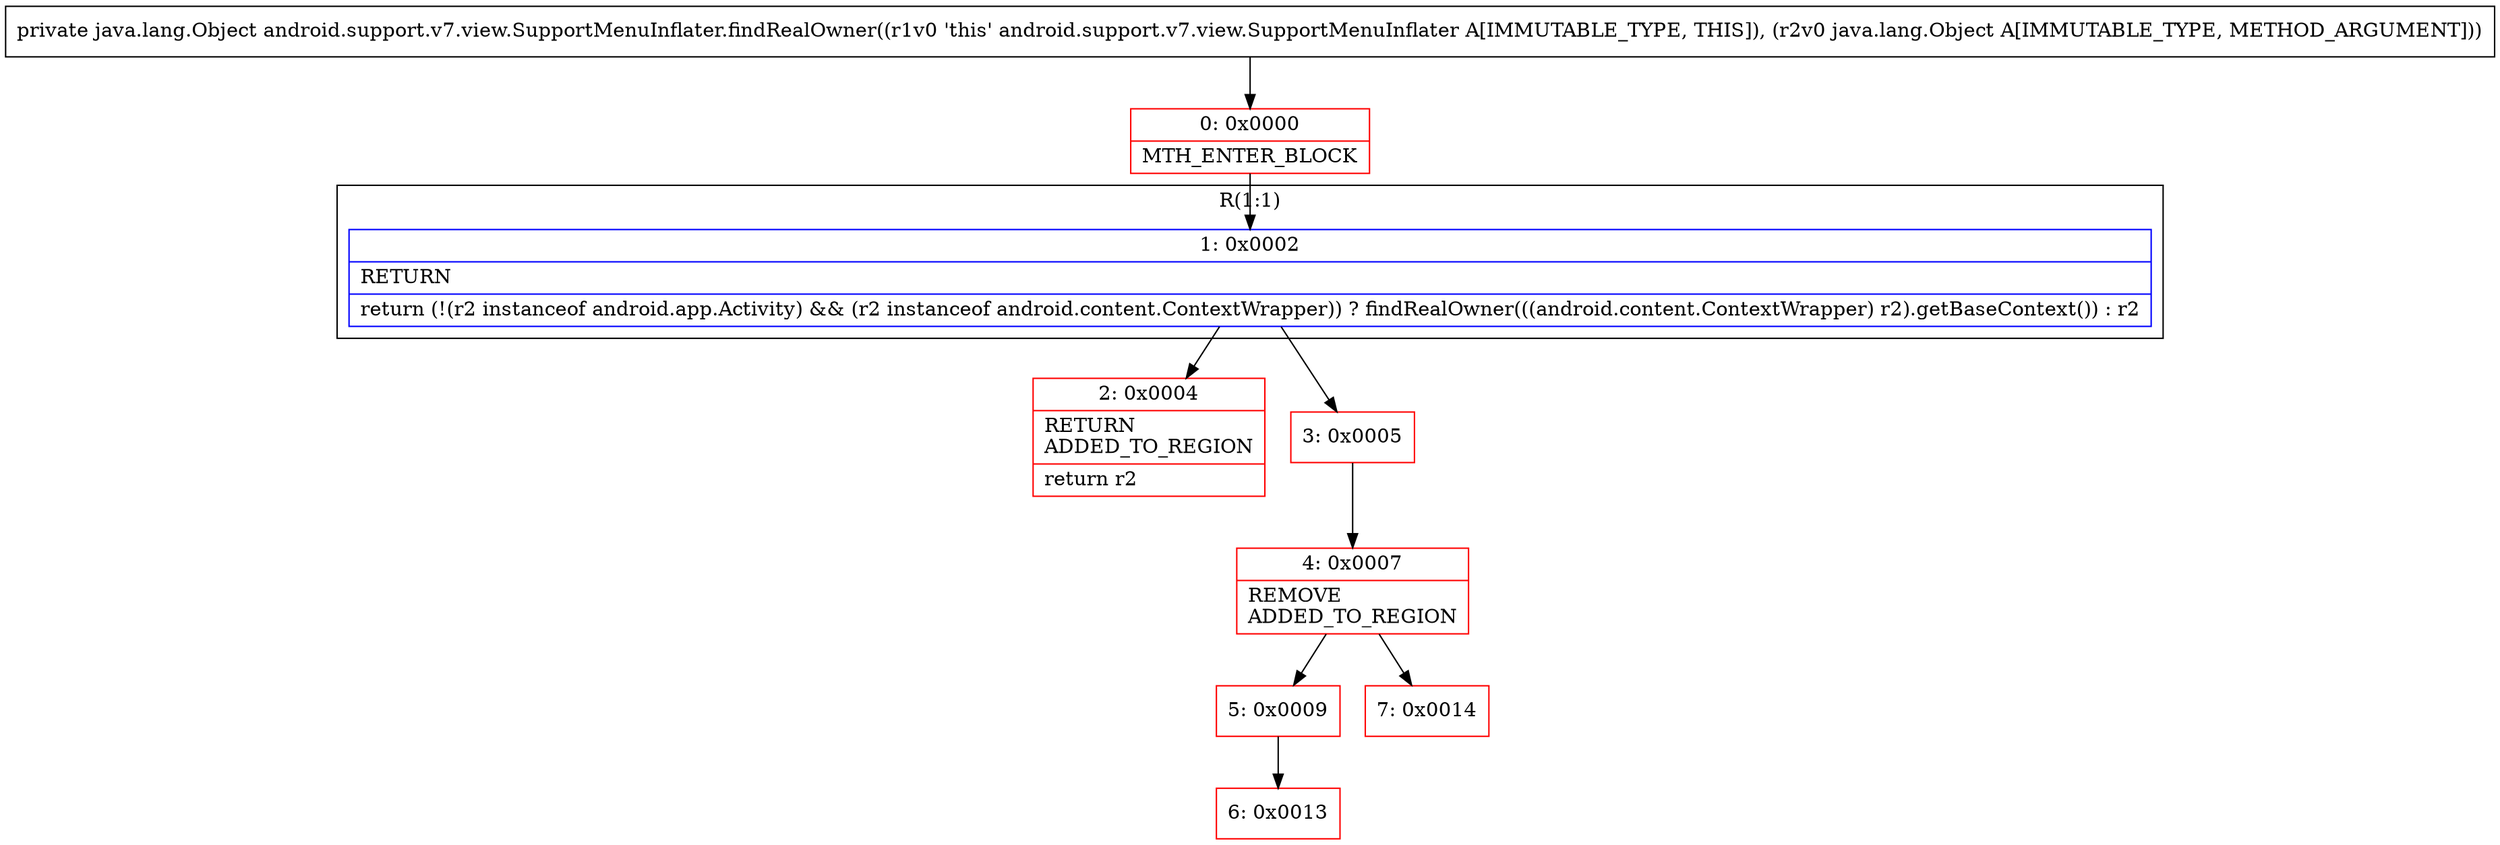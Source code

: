 digraph "CFG forandroid.support.v7.view.SupportMenuInflater.findRealOwner(Ljava\/lang\/Object;)Ljava\/lang\/Object;" {
subgraph cluster_Region_1856057880 {
label = "R(1:1)";
node [shape=record,color=blue];
Node_1 [shape=record,label="{1\:\ 0x0002|RETURN\l|return (!(r2 instanceof android.app.Activity) && (r2 instanceof android.content.ContextWrapper)) ? findRealOwner(((android.content.ContextWrapper) r2).getBaseContext()) : r2\l}"];
}
Node_0 [shape=record,color=red,label="{0\:\ 0x0000|MTH_ENTER_BLOCK\l}"];
Node_2 [shape=record,color=red,label="{2\:\ 0x0004|RETURN\lADDED_TO_REGION\l|return r2\l}"];
Node_3 [shape=record,color=red,label="{3\:\ 0x0005}"];
Node_4 [shape=record,color=red,label="{4\:\ 0x0007|REMOVE\lADDED_TO_REGION\l}"];
Node_5 [shape=record,color=red,label="{5\:\ 0x0009}"];
Node_6 [shape=record,color=red,label="{6\:\ 0x0013}"];
Node_7 [shape=record,color=red,label="{7\:\ 0x0014}"];
MethodNode[shape=record,label="{private java.lang.Object android.support.v7.view.SupportMenuInflater.findRealOwner((r1v0 'this' android.support.v7.view.SupportMenuInflater A[IMMUTABLE_TYPE, THIS]), (r2v0 java.lang.Object A[IMMUTABLE_TYPE, METHOD_ARGUMENT])) }"];
MethodNode -> Node_0;
Node_1 -> Node_2;
Node_1 -> Node_3;
Node_0 -> Node_1;
Node_3 -> Node_4;
Node_4 -> Node_5;
Node_4 -> Node_7;
Node_5 -> Node_6;
}

